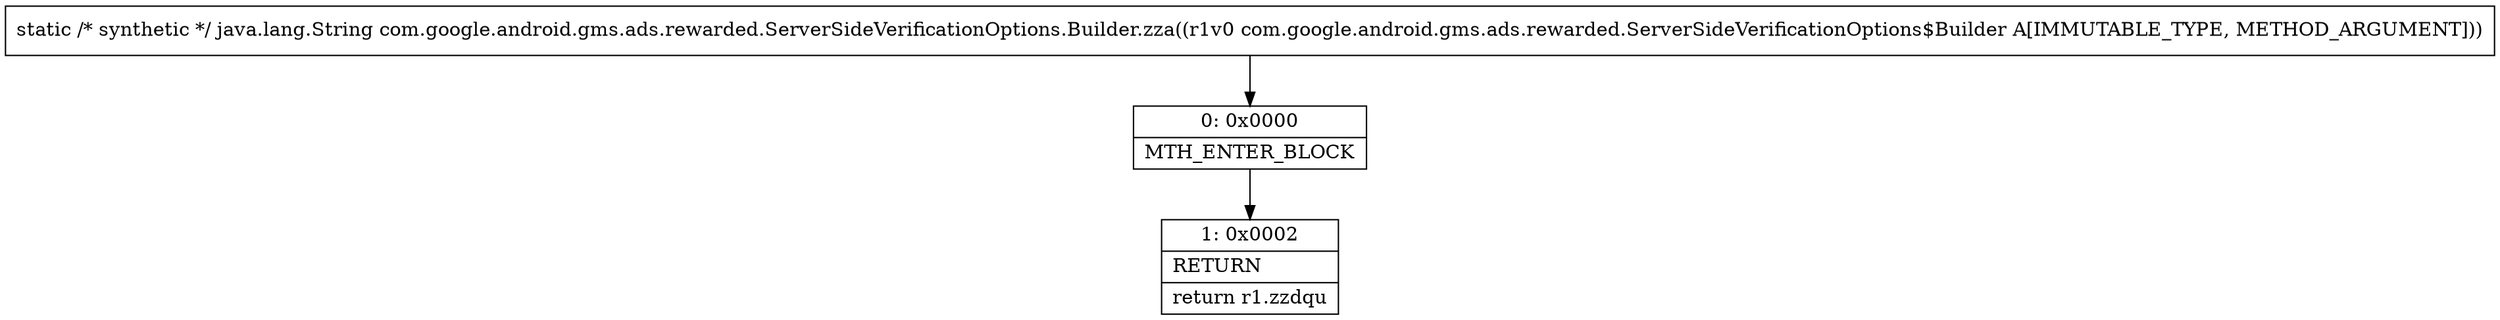digraph "CFG forcom.google.android.gms.ads.rewarded.ServerSideVerificationOptions.Builder.zza(Lcom\/google\/android\/gms\/ads\/rewarded\/ServerSideVerificationOptions$Builder;)Ljava\/lang\/String;" {
Node_0 [shape=record,label="{0\:\ 0x0000|MTH_ENTER_BLOCK\l}"];
Node_1 [shape=record,label="{1\:\ 0x0002|RETURN\l|return r1.zzdqu\l}"];
MethodNode[shape=record,label="{static \/* synthetic *\/ java.lang.String com.google.android.gms.ads.rewarded.ServerSideVerificationOptions.Builder.zza((r1v0 com.google.android.gms.ads.rewarded.ServerSideVerificationOptions$Builder A[IMMUTABLE_TYPE, METHOD_ARGUMENT])) }"];
MethodNode -> Node_0;
Node_0 -> Node_1;
}

